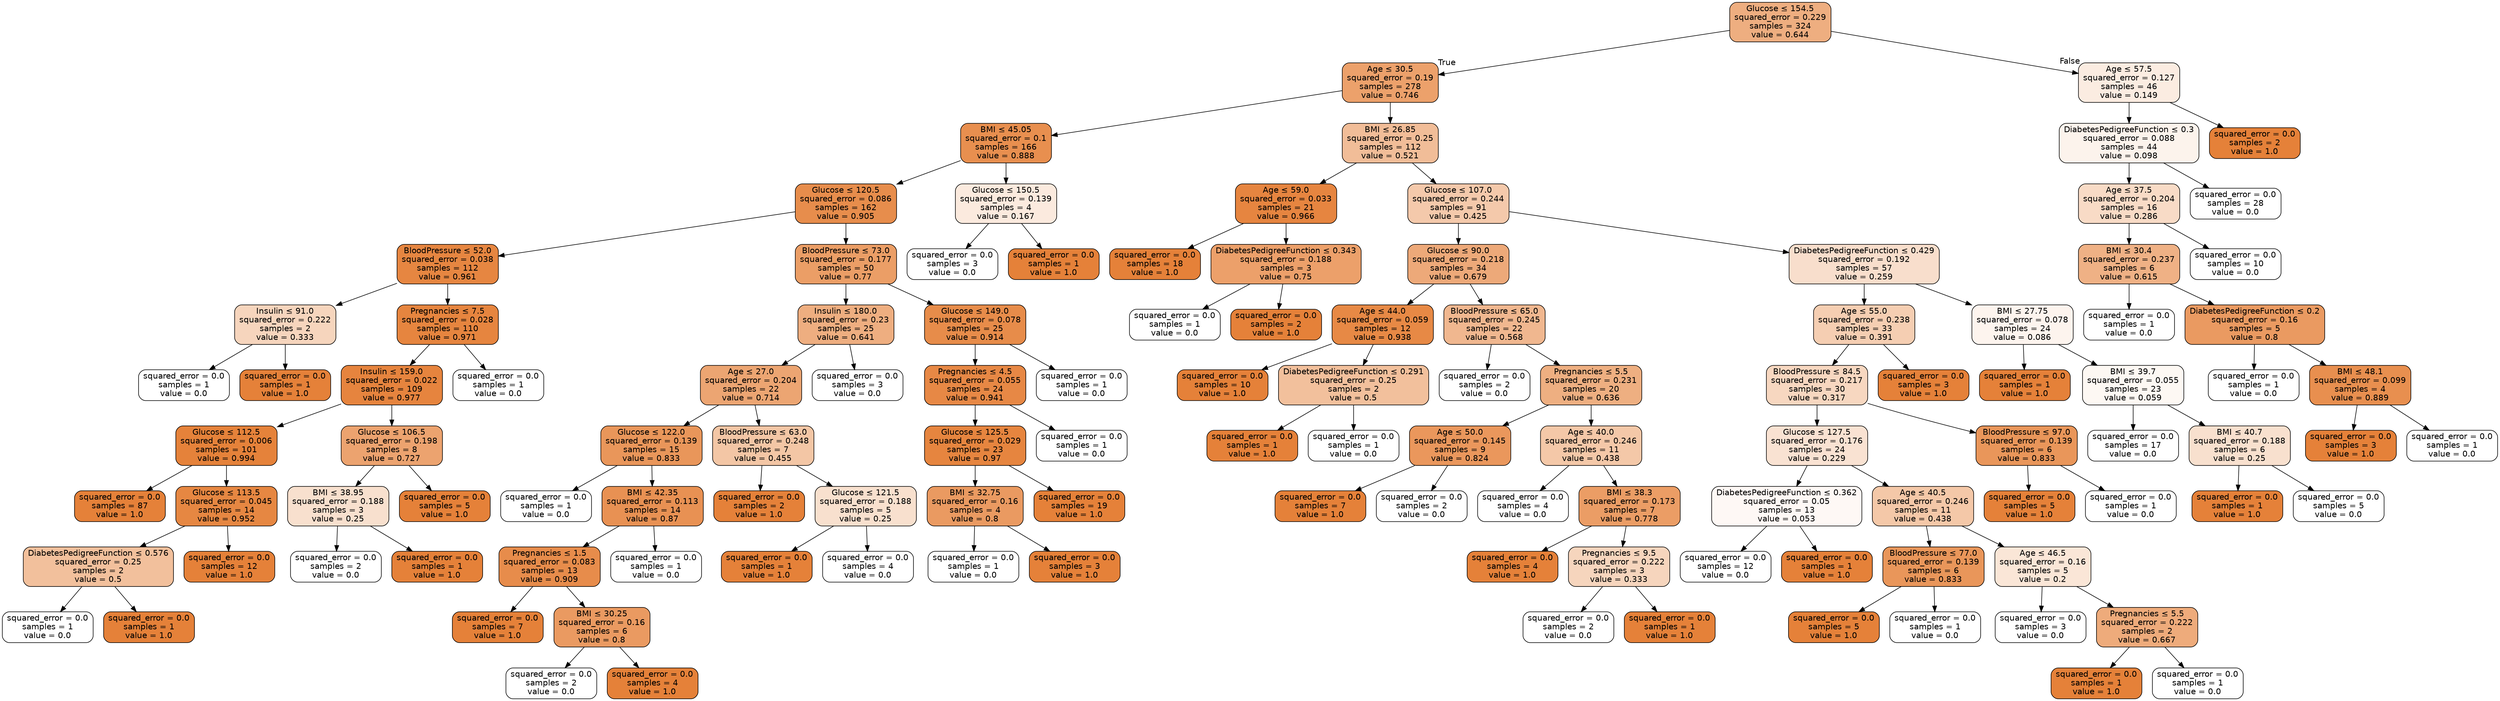 digraph Tree {
node [shape=box, style="filled, rounded", color="black", fontname="helvetica"] ;
edge [fontname="helvetica"] ;
0 [label=<Glucose &le; 154.5<br/>squared_error = 0.229<br/>samples = 324<br/>value = 0.644>, fillcolor="#eeae80"] ;
1 [label=<Age &le; 30.5<br/>squared_error = 0.19<br/>samples = 278<br/>value = 0.746>, fillcolor="#eca16b"] ;
0 -> 1 [labeldistance=2.5, labelangle=45, headlabel="True"] ;
2 [label=<BMI &le; 45.05<br/>squared_error = 0.1<br/>samples = 166<br/>value = 0.888>, fillcolor="#e88f4f"] ;
1 -> 2 ;
3 [label=<Glucose &le; 120.5<br/>squared_error = 0.086<br/>samples = 162<br/>value = 0.905>, fillcolor="#e78d4c"] ;
2 -> 3 ;
4 [label=<BloodPressure &le; 52.0<br/>squared_error = 0.038<br/>samples = 112<br/>value = 0.961>, fillcolor="#e68641"] ;
3 -> 4 ;
5 [label=<Insulin &le; 91.0<br/>squared_error = 0.222<br/>samples = 2<br/>value = 0.333>, fillcolor="#f6d5bd"] ;
4 -> 5 ;
6 [label=<squared_error = 0.0<br/>samples = 1<br/>value = 0.0>, fillcolor="#ffffff"] ;
5 -> 6 ;
7 [label=<squared_error = 0.0<br/>samples = 1<br/>value = 1.0>, fillcolor="#e58139"] ;
5 -> 7 ;
8 [label=<Pregnancies &le; 7.5<br/>squared_error = 0.028<br/>samples = 110<br/>value = 0.971>, fillcolor="#e6853f"] ;
4 -> 8 ;
9 [label=<Insulin &le; 159.0<br/>squared_error = 0.022<br/>samples = 109<br/>value = 0.977>, fillcolor="#e6843e"] ;
8 -> 9 ;
10 [label=<Glucose &le; 112.5<br/>squared_error = 0.006<br/>samples = 101<br/>value = 0.994>, fillcolor="#e5823a"] ;
9 -> 10 ;
11 [label=<squared_error = 0.0<br/>samples = 87<br/>value = 1.0>, fillcolor="#e58139"] ;
10 -> 11 ;
12 [label=<Glucose &le; 113.5<br/>squared_error = 0.045<br/>samples = 14<br/>value = 0.952>, fillcolor="#e68742"] ;
10 -> 12 ;
13 [label=<DiabetesPedigreeFunction &le; 0.576<br/>squared_error = 0.25<br/>samples = 2<br/>value = 0.5>, fillcolor="#f2c09c"] ;
12 -> 13 ;
14 [label=<squared_error = 0.0<br/>samples = 1<br/>value = 0.0>, fillcolor="#ffffff"] ;
13 -> 14 ;
15 [label=<squared_error = 0.0<br/>samples = 1<br/>value = 1.0>, fillcolor="#e58139"] ;
13 -> 15 ;
16 [label=<squared_error = 0.0<br/>samples = 12<br/>value = 1.0>, fillcolor="#e58139"] ;
12 -> 16 ;
17 [label=<Glucose &le; 106.5<br/>squared_error = 0.198<br/>samples = 8<br/>value = 0.727>, fillcolor="#eca36f"] ;
9 -> 17 ;
18 [label=<BMI &le; 38.95<br/>squared_error = 0.188<br/>samples = 3<br/>value = 0.25>, fillcolor="#f8e0ce"] ;
17 -> 18 ;
19 [label=<squared_error = 0.0<br/>samples = 2<br/>value = 0.0>, fillcolor="#ffffff"] ;
18 -> 19 ;
20 [label=<squared_error = 0.0<br/>samples = 1<br/>value = 1.0>, fillcolor="#e58139"] ;
18 -> 20 ;
21 [label=<squared_error = 0.0<br/>samples = 5<br/>value = 1.0>, fillcolor="#e58139"] ;
17 -> 21 ;
22 [label=<squared_error = 0.0<br/>samples = 1<br/>value = 0.0>, fillcolor="#ffffff"] ;
8 -> 22 ;
23 [label=<BloodPressure &le; 73.0<br/>squared_error = 0.177<br/>samples = 50<br/>value = 0.77>, fillcolor="#eb9e66"] ;
3 -> 23 ;
24 [label=<Insulin &le; 180.0<br/>squared_error = 0.23<br/>samples = 25<br/>value = 0.641>, fillcolor="#eeae80"] ;
23 -> 24 ;
25 [label=<Age &le; 27.0<br/>squared_error = 0.204<br/>samples = 22<br/>value = 0.714>, fillcolor="#eca572"] ;
24 -> 25 ;
26 [label=<Glucose &le; 122.0<br/>squared_error = 0.139<br/>samples = 15<br/>value = 0.833>, fillcolor="#e9965a"] ;
25 -> 26 ;
27 [label=<squared_error = 0.0<br/>samples = 1<br/>value = 0.0>, fillcolor="#ffffff"] ;
26 -> 27 ;
28 [label=<BMI &le; 42.35<br/>squared_error = 0.113<br/>samples = 14<br/>value = 0.87>, fillcolor="#e89153"] ;
26 -> 28 ;
29 [label=<Pregnancies &le; 1.5<br/>squared_error = 0.083<br/>samples = 13<br/>value = 0.909>, fillcolor="#e78c4b"] ;
28 -> 29 ;
30 [label=<squared_error = 0.0<br/>samples = 7<br/>value = 1.0>, fillcolor="#e58139"] ;
29 -> 30 ;
31 [label=<BMI &le; 30.25<br/>squared_error = 0.16<br/>samples = 6<br/>value = 0.8>, fillcolor="#ea9a61"] ;
29 -> 31 ;
32 [label=<squared_error = 0.0<br/>samples = 2<br/>value = 0.0>, fillcolor="#ffffff"] ;
31 -> 32 ;
33 [label=<squared_error = 0.0<br/>samples = 4<br/>value = 1.0>, fillcolor="#e58139"] ;
31 -> 33 ;
34 [label=<squared_error = 0.0<br/>samples = 1<br/>value = 0.0>, fillcolor="#ffffff"] ;
28 -> 34 ;
35 [label=<BloodPressure &le; 63.0<br/>squared_error = 0.248<br/>samples = 7<br/>value = 0.455>, fillcolor="#f3c6a5"] ;
25 -> 35 ;
36 [label=<squared_error = 0.0<br/>samples = 2<br/>value = 1.0>, fillcolor="#e58139"] ;
35 -> 36 ;
37 [label=<Glucose &le; 121.5<br/>squared_error = 0.188<br/>samples = 5<br/>value = 0.25>, fillcolor="#f8e0ce"] ;
35 -> 37 ;
38 [label=<squared_error = 0.0<br/>samples = 1<br/>value = 1.0>, fillcolor="#e58139"] ;
37 -> 38 ;
39 [label=<squared_error = 0.0<br/>samples = 4<br/>value = 0.0>, fillcolor="#ffffff"] ;
37 -> 39 ;
40 [label=<squared_error = 0.0<br/>samples = 3<br/>value = 0.0>, fillcolor="#ffffff"] ;
24 -> 40 ;
41 [label=<Glucose &le; 149.0<br/>squared_error = 0.078<br/>samples = 25<br/>value = 0.914>, fillcolor="#e78c4a"] ;
23 -> 41 ;
42 [label=<Pregnancies &le; 4.5<br/>squared_error = 0.055<br/>samples = 24<br/>value = 0.941>, fillcolor="#e78845"] ;
41 -> 42 ;
43 [label=<Glucose &le; 125.5<br/>squared_error = 0.029<br/>samples = 23<br/>value = 0.97>, fillcolor="#e6853f"] ;
42 -> 43 ;
44 [label=<BMI &le; 32.75<br/>squared_error = 0.16<br/>samples = 4<br/>value = 0.8>, fillcolor="#ea9a61"] ;
43 -> 44 ;
45 [label=<squared_error = 0.0<br/>samples = 1<br/>value = 0.0>, fillcolor="#ffffff"] ;
44 -> 45 ;
46 [label=<squared_error = 0.0<br/>samples = 3<br/>value = 1.0>, fillcolor="#e58139"] ;
44 -> 46 ;
47 [label=<squared_error = 0.0<br/>samples = 19<br/>value = 1.0>, fillcolor="#e58139"] ;
43 -> 47 ;
48 [label=<squared_error = 0.0<br/>samples = 1<br/>value = 0.0>, fillcolor="#ffffff"] ;
42 -> 48 ;
49 [label=<squared_error = 0.0<br/>samples = 1<br/>value = 0.0>, fillcolor="#ffffff"] ;
41 -> 49 ;
50 [label=<Glucose &le; 150.5<br/>squared_error = 0.139<br/>samples = 4<br/>value = 0.167>, fillcolor="#fbeade"] ;
2 -> 50 ;
51 [label=<squared_error = 0.0<br/>samples = 3<br/>value = 0.0>, fillcolor="#ffffff"] ;
50 -> 51 ;
52 [label=<squared_error = 0.0<br/>samples = 1<br/>value = 1.0>, fillcolor="#e58139"] ;
50 -> 52 ;
53 [label=<BMI &le; 26.85<br/>squared_error = 0.25<br/>samples = 112<br/>value = 0.521>, fillcolor="#f1bd98"] ;
1 -> 53 ;
54 [label=<Age &le; 59.0<br/>squared_error = 0.033<br/>samples = 21<br/>value = 0.966>, fillcolor="#e68540"] ;
53 -> 54 ;
55 [label=<squared_error = 0.0<br/>samples = 18<br/>value = 1.0>, fillcolor="#e58139"] ;
54 -> 55 ;
56 [label=<DiabetesPedigreeFunction &le; 0.343<br/>squared_error = 0.188<br/>samples = 3<br/>value = 0.75>, fillcolor="#eca06a"] ;
54 -> 56 ;
57 [label=<squared_error = 0.0<br/>samples = 1<br/>value = 0.0>, fillcolor="#ffffff"] ;
56 -> 57 ;
58 [label=<squared_error = 0.0<br/>samples = 2<br/>value = 1.0>, fillcolor="#e58139"] ;
56 -> 58 ;
59 [label=<Glucose &le; 107.0<br/>squared_error = 0.244<br/>samples = 91<br/>value = 0.425>, fillcolor="#f4c9ab"] ;
53 -> 59 ;
60 [label=<Glucose &le; 90.0<br/>squared_error = 0.218<br/>samples = 34<br/>value = 0.679>, fillcolor="#eda979"] ;
59 -> 60 ;
61 [label=<Age &le; 44.0<br/>squared_error = 0.059<br/>samples = 12<br/>value = 0.938>, fillcolor="#e78945"] ;
60 -> 61 ;
62 [label=<squared_error = 0.0<br/>samples = 10<br/>value = 1.0>, fillcolor="#e58139"] ;
61 -> 62 ;
63 [label=<DiabetesPedigreeFunction &le; 0.291<br/>squared_error = 0.25<br/>samples = 2<br/>value = 0.5>, fillcolor="#f2c09c"] ;
61 -> 63 ;
64 [label=<squared_error = 0.0<br/>samples = 1<br/>value = 1.0>, fillcolor="#e58139"] ;
63 -> 64 ;
65 [label=<squared_error = 0.0<br/>samples = 1<br/>value = 0.0>, fillcolor="#ffffff"] ;
63 -> 65 ;
66 [label=<BloodPressure &le; 65.0<br/>squared_error = 0.245<br/>samples = 22<br/>value = 0.568>, fillcolor="#f0b78f"] ;
60 -> 66 ;
67 [label=<squared_error = 0.0<br/>samples = 2<br/>value = 0.0>, fillcolor="#ffffff"] ;
66 -> 67 ;
68 [label=<Pregnancies &le; 5.5<br/>squared_error = 0.231<br/>samples = 20<br/>value = 0.636>, fillcolor="#eeaf81"] ;
66 -> 68 ;
69 [label=<Age &le; 50.0<br/>squared_error = 0.145<br/>samples = 9<br/>value = 0.824>, fillcolor="#ea975c"] ;
68 -> 69 ;
70 [label=<squared_error = 0.0<br/>samples = 7<br/>value = 1.0>, fillcolor="#e58139"] ;
69 -> 70 ;
71 [label=<squared_error = 0.0<br/>samples = 2<br/>value = 0.0>, fillcolor="#ffffff"] ;
69 -> 71 ;
72 [label=<Age &le; 40.0<br/>squared_error = 0.246<br/>samples = 11<br/>value = 0.438>, fillcolor="#f4c8a8"] ;
68 -> 72 ;
73 [label=<squared_error = 0.0<br/>samples = 4<br/>value = 0.0>, fillcolor="#ffffff"] ;
72 -> 73 ;
74 [label=<BMI &le; 38.3<br/>squared_error = 0.173<br/>samples = 7<br/>value = 0.778>, fillcolor="#eb9d65"] ;
72 -> 74 ;
75 [label=<squared_error = 0.0<br/>samples = 4<br/>value = 1.0>, fillcolor="#e58139"] ;
74 -> 75 ;
76 [label=<Pregnancies &le; 9.5<br/>squared_error = 0.222<br/>samples = 3<br/>value = 0.333>, fillcolor="#f6d5bd"] ;
74 -> 76 ;
77 [label=<squared_error = 0.0<br/>samples = 2<br/>value = 0.0>, fillcolor="#ffffff"] ;
76 -> 77 ;
78 [label=<squared_error = 0.0<br/>samples = 1<br/>value = 1.0>, fillcolor="#e58139"] ;
76 -> 78 ;
79 [label=<DiabetesPedigreeFunction &le; 0.429<br/>squared_error = 0.192<br/>samples = 57<br/>value = 0.259>, fillcolor="#f8decc"] ;
59 -> 79 ;
80 [label=<Age &le; 55.0<br/>squared_error = 0.238<br/>samples = 33<br/>value = 0.391>, fillcolor="#f5ceb2"] ;
79 -> 80 ;
81 [label=<BloodPressure &le; 84.5<br/>squared_error = 0.217<br/>samples = 30<br/>value = 0.317>, fillcolor="#f7d7c0"] ;
80 -> 81 ;
82 [label=<Glucose &le; 127.5<br/>squared_error = 0.176<br/>samples = 24<br/>value = 0.229>, fillcolor="#f9e2d2"] ;
81 -> 82 ;
83 [label=<DiabetesPedigreeFunction &le; 0.362<br/>squared_error = 0.05<br/>samples = 13<br/>value = 0.053>, fillcolor="#fef8f5"] ;
82 -> 83 ;
84 [label=<squared_error = 0.0<br/>samples = 12<br/>value = 0.0>, fillcolor="#ffffff"] ;
83 -> 84 ;
85 [label=<squared_error = 0.0<br/>samples = 1<br/>value = 1.0>, fillcolor="#e58139"] ;
83 -> 85 ;
86 [label=<Age &le; 40.5<br/>squared_error = 0.246<br/>samples = 11<br/>value = 0.438>, fillcolor="#f4c8a8"] ;
82 -> 86 ;
87 [label=<BloodPressure &le; 77.0<br/>squared_error = 0.139<br/>samples = 6<br/>value = 0.833>, fillcolor="#e9965a"] ;
86 -> 87 ;
88 [label=<squared_error = 0.0<br/>samples = 5<br/>value = 1.0>, fillcolor="#e58139"] ;
87 -> 88 ;
89 [label=<squared_error = 0.0<br/>samples = 1<br/>value = 0.0>, fillcolor="#ffffff"] ;
87 -> 89 ;
90 [label=<Age &le; 46.5<br/>squared_error = 0.16<br/>samples = 5<br/>value = 0.2>, fillcolor="#fae6d7"] ;
86 -> 90 ;
91 [label=<squared_error = 0.0<br/>samples = 3<br/>value = 0.0>, fillcolor="#ffffff"] ;
90 -> 91 ;
92 [label=<Pregnancies &le; 5.5<br/>squared_error = 0.222<br/>samples = 2<br/>value = 0.667>, fillcolor="#eeab7b"] ;
90 -> 92 ;
93 [label=<squared_error = 0.0<br/>samples = 1<br/>value = 1.0>, fillcolor="#e58139"] ;
92 -> 93 ;
94 [label=<squared_error = 0.0<br/>samples = 1<br/>value = 0.0>, fillcolor="#ffffff"] ;
92 -> 94 ;
95 [label=<BloodPressure &le; 97.0<br/>squared_error = 0.139<br/>samples = 6<br/>value = 0.833>, fillcolor="#e9965a"] ;
81 -> 95 ;
96 [label=<squared_error = 0.0<br/>samples = 5<br/>value = 1.0>, fillcolor="#e58139"] ;
95 -> 96 ;
97 [label=<squared_error = 0.0<br/>samples = 1<br/>value = 0.0>, fillcolor="#ffffff"] ;
95 -> 97 ;
98 [label=<squared_error = 0.0<br/>samples = 3<br/>value = 1.0>, fillcolor="#e58139"] ;
80 -> 98 ;
99 [label=<BMI &le; 27.75<br/>squared_error = 0.078<br/>samples = 24<br/>value = 0.086>, fillcolor="#fdf4ee"] ;
79 -> 99 ;
100 [label=<squared_error = 0.0<br/>samples = 1<br/>value = 1.0>, fillcolor="#e58139"] ;
99 -> 100 ;
101 [label=<BMI &le; 39.7<br/>squared_error = 0.055<br/>samples = 23<br/>value = 0.059>, fillcolor="#fdf8f3"] ;
99 -> 101 ;
102 [label=<squared_error = 0.0<br/>samples = 17<br/>value = 0.0>, fillcolor="#ffffff"] ;
101 -> 102 ;
103 [label=<BMI &le; 40.7<br/>squared_error = 0.188<br/>samples = 6<br/>value = 0.25>, fillcolor="#f8e0ce"] ;
101 -> 103 ;
104 [label=<squared_error = 0.0<br/>samples = 1<br/>value = 1.0>, fillcolor="#e58139"] ;
103 -> 104 ;
105 [label=<squared_error = 0.0<br/>samples = 5<br/>value = 0.0>, fillcolor="#ffffff"] ;
103 -> 105 ;
106 [label=<Age &le; 57.5<br/>squared_error = 0.127<br/>samples = 46<br/>value = 0.149>, fillcolor="#fbece1"] ;
0 -> 106 [labeldistance=2.5, labelangle=-45, headlabel="False"] ;
107 [label=<DiabetesPedigreeFunction &le; 0.3<br/>squared_error = 0.088<br/>samples = 44<br/>value = 0.098>, fillcolor="#fcf3ec"] ;
106 -> 107 ;
108 [label=<Age &le; 37.5<br/>squared_error = 0.204<br/>samples = 16<br/>value = 0.286>, fillcolor="#f8dbc6"] ;
107 -> 108 ;
109 [label=<BMI &le; 30.4<br/>squared_error = 0.237<br/>samples = 6<br/>value = 0.615>, fillcolor="#efb185"] ;
108 -> 109 ;
110 [label=<squared_error = 0.0<br/>samples = 1<br/>value = 0.0>, fillcolor="#ffffff"] ;
109 -> 110 ;
111 [label=<DiabetesPedigreeFunction &le; 0.2<br/>squared_error = 0.16<br/>samples = 5<br/>value = 0.8>, fillcolor="#ea9a61"] ;
109 -> 111 ;
112 [label=<squared_error = 0.0<br/>samples = 1<br/>value = 0.0>, fillcolor="#ffffff"] ;
111 -> 112 ;
113 [label=<BMI &le; 48.1<br/>squared_error = 0.099<br/>samples = 4<br/>value = 0.889>, fillcolor="#e88f4f"] ;
111 -> 113 ;
114 [label=<squared_error = 0.0<br/>samples = 3<br/>value = 1.0>, fillcolor="#e58139"] ;
113 -> 114 ;
115 [label=<squared_error = 0.0<br/>samples = 1<br/>value = 0.0>, fillcolor="#ffffff"] ;
113 -> 115 ;
116 [label=<squared_error = 0.0<br/>samples = 10<br/>value = 0.0>, fillcolor="#ffffff"] ;
108 -> 116 ;
117 [label=<squared_error = 0.0<br/>samples = 28<br/>value = 0.0>, fillcolor="#ffffff"] ;
107 -> 117 ;
118 [label=<squared_error = 0.0<br/>samples = 2<br/>value = 1.0>, fillcolor="#e58139"] ;
106 -> 118 ;
}